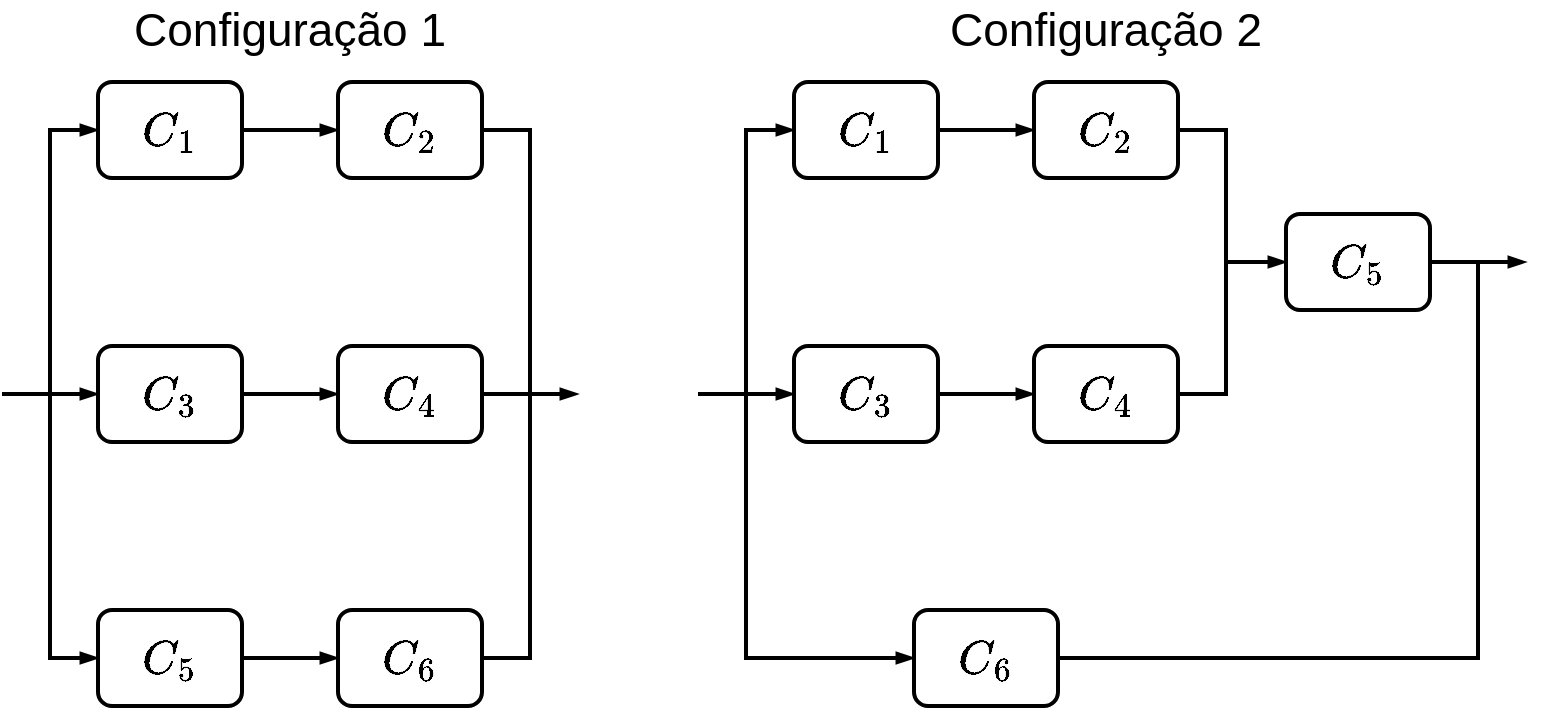 <mxfile version="24.1.0" type="device">
  <diagram name="Página-1" id="E-DP9fMv0TR5NF7smadX">
    <mxGraphModel dx="1137" dy="703" grid="1" gridSize="6" guides="1" tooltips="1" connect="1" arrows="1" fold="1" page="1" pageScale="1" pageWidth="800" pageHeight="370" math="1" shadow="0">
      <root>
        <mxCell id="0" />
        <mxCell id="1" parent="0" />
        <mxCell id="nzwVmrnAYrdhUjV9zSF1-1" value="\(C_1\)" style="rounded=1;whiteSpace=wrap;html=1;absoluteArcSize=1;arcSize=14;strokeWidth=2;fontSize=20;" vertex="1" parent="1">
          <mxGeometry x="66" y="48" width="72" height="48" as="geometry" />
        </mxCell>
        <mxCell id="nzwVmrnAYrdhUjV9zSF1-8" value="\(C_2\)" style="rounded=1;whiteSpace=wrap;html=1;absoluteArcSize=1;arcSize=14;strokeWidth=2;fontSize=20;" vertex="1" parent="1">
          <mxGeometry x="186" y="48" width="72" height="48" as="geometry" />
        </mxCell>
        <mxCell id="nzwVmrnAYrdhUjV9zSF1-9" value="\(C_3\)" style="rounded=1;whiteSpace=wrap;html=1;absoluteArcSize=1;arcSize=14;strokeWidth=2;fontSize=20;" vertex="1" parent="1">
          <mxGeometry x="66" y="180" width="72" height="48" as="geometry" />
        </mxCell>
        <mxCell id="nzwVmrnAYrdhUjV9zSF1-10" value="\(C_4\)" style="rounded=1;whiteSpace=wrap;html=1;absoluteArcSize=1;arcSize=14;strokeWidth=2;fontSize=20;" vertex="1" parent="1">
          <mxGeometry x="186" y="180" width="72" height="48" as="geometry" />
        </mxCell>
        <mxCell id="nzwVmrnAYrdhUjV9zSF1-11" value="\(C_5\)" style="rounded=1;whiteSpace=wrap;html=1;absoluteArcSize=1;arcSize=14;strokeWidth=2;fontSize=20;" vertex="1" parent="1">
          <mxGeometry x="66" y="312" width="72" height="48" as="geometry" />
        </mxCell>
        <mxCell id="nzwVmrnAYrdhUjV9zSF1-12" value="\(C_6\)" style="rounded=1;whiteSpace=wrap;html=1;absoluteArcSize=1;arcSize=14;strokeWidth=2;fontSize=20;" vertex="1" parent="1">
          <mxGeometry x="186" y="312" width="72" height="48" as="geometry" />
        </mxCell>
        <mxCell id="nzwVmrnAYrdhUjV9zSF1-14" value="" style="endArrow=none;html=1;rounded=0;strokeWidth=2;" edge="1" parent="1">
          <mxGeometry width="50" height="50" relative="1" as="geometry">
            <mxPoint x="18" y="204" as="sourcePoint" />
            <mxPoint x="42" y="204" as="targetPoint" />
          </mxGeometry>
        </mxCell>
        <mxCell id="nzwVmrnAYrdhUjV9zSF1-15" value="" style="endArrow=none;html=1;rounded=0;strokeWidth=2;" edge="1" parent="1">
          <mxGeometry width="50" height="50" relative="1" as="geometry">
            <mxPoint x="42" y="72" as="sourcePoint" />
            <mxPoint x="42" y="336" as="targetPoint" />
          </mxGeometry>
        </mxCell>
        <mxCell id="nzwVmrnAYrdhUjV9zSF1-16" value="" style="endArrow=blockThin;html=1;rounded=0;strokeWidth=2;endFill=1;endSize=4;" edge="1" parent="1">
          <mxGeometry width="50" height="50" relative="1" as="geometry">
            <mxPoint x="41" y="72" as="sourcePoint" />
            <mxPoint x="66" y="72" as="targetPoint" />
          </mxGeometry>
        </mxCell>
        <mxCell id="nzwVmrnAYrdhUjV9zSF1-17" value="" style="endArrow=blockThin;html=1;rounded=0;strokeWidth=2;endFill=1;endSize=4;" edge="1" parent="1">
          <mxGeometry width="50" height="50" relative="1" as="geometry">
            <mxPoint x="42" y="204" as="sourcePoint" />
            <mxPoint x="66" y="204" as="targetPoint" />
          </mxGeometry>
        </mxCell>
        <mxCell id="nzwVmrnAYrdhUjV9zSF1-18" value="" style="endArrow=blockThin;html=1;rounded=0;strokeWidth=2;endFill=1;endSize=4;" edge="1" parent="1">
          <mxGeometry width="50" height="50" relative="1" as="geometry">
            <mxPoint x="41" y="336" as="sourcePoint" />
            <mxPoint x="66" y="336" as="targetPoint" />
          </mxGeometry>
        </mxCell>
        <mxCell id="nzwVmrnAYrdhUjV9zSF1-19" value="" style="endArrow=blockThin;html=1;rounded=0;strokeWidth=2;endFill=1;endSize=4;entryX=0;entryY=0.5;entryDx=0;entryDy=0;" edge="1" parent="1" target="nzwVmrnAYrdhUjV9zSF1-10">
          <mxGeometry width="50" height="50" relative="1" as="geometry">
            <mxPoint x="138" y="204" as="sourcePoint" />
            <mxPoint x="162" y="204" as="targetPoint" />
          </mxGeometry>
        </mxCell>
        <mxCell id="nzwVmrnAYrdhUjV9zSF1-20" value="" style="endArrow=blockThin;html=1;rounded=0;strokeWidth=2;endFill=1;endSize=4;entryX=0;entryY=0.5;entryDx=0;entryDy=0;" edge="1" parent="1" target="nzwVmrnAYrdhUjV9zSF1-12">
          <mxGeometry width="50" height="50" relative="1" as="geometry">
            <mxPoint x="138" y="336" as="sourcePoint" />
            <mxPoint x="198" y="336" as="targetPoint" />
          </mxGeometry>
        </mxCell>
        <mxCell id="nzwVmrnAYrdhUjV9zSF1-21" value="" style="endArrow=blockThin;html=1;rounded=0;strokeWidth=2;endFill=1;endSize=4;" edge="1" parent="1">
          <mxGeometry width="50" height="50" relative="1" as="geometry">
            <mxPoint x="138" y="72" as="sourcePoint" />
            <mxPoint x="186" y="72" as="targetPoint" />
          </mxGeometry>
        </mxCell>
        <mxCell id="nzwVmrnAYrdhUjV9zSF1-22" value="" style="endArrow=none;html=1;rounded=0;strokeWidth=2;" edge="1" parent="1">
          <mxGeometry width="50" height="50" relative="1" as="geometry">
            <mxPoint x="282" y="72" as="sourcePoint" />
            <mxPoint x="282" y="336" as="targetPoint" />
          </mxGeometry>
        </mxCell>
        <mxCell id="nzwVmrnAYrdhUjV9zSF1-25" value="" style="endArrow=none;html=1;rounded=0;strokeWidth=2;" edge="1" parent="1">
          <mxGeometry width="50" height="50" relative="1" as="geometry">
            <mxPoint x="258" y="204" as="sourcePoint" />
            <mxPoint x="282" y="204" as="targetPoint" />
          </mxGeometry>
        </mxCell>
        <mxCell id="nzwVmrnAYrdhUjV9zSF1-26" value="" style="endArrow=none;html=1;rounded=0;strokeWidth=2;" edge="1" parent="1">
          <mxGeometry width="50" height="50" relative="1" as="geometry">
            <mxPoint x="258" y="336" as="sourcePoint" />
            <mxPoint x="283" y="336" as="targetPoint" />
          </mxGeometry>
        </mxCell>
        <mxCell id="nzwVmrnAYrdhUjV9zSF1-27" value="" style="endArrow=none;html=1;rounded=0;strokeWidth=2;" edge="1" parent="1">
          <mxGeometry width="50" height="50" relative="1" as="geometry">
            <mxPoint x="258" y="72" as="sourcePoint" />
            <mxPoint x="283" y="72" as="targetPoint" />
          </mxGeometry>
        </mxCell>
        <mxCell id="nzwVmrnAYrdhUjV9zSF1-28" value="" style="endArrow=blockThin;html=1;rounded=0;strokeWidth=2;endFill=1;endSize=4;" edge="1" parent="1">
          <mxGeometry width="50" height="50" relative="1" as="geometry">
            <mxPoint x="281" y="204" as="sourcePoint" />
            <mxPoint x="306" y="204" as="targetPoint" />
          </mxGeometry>
        </mxCell>
        <mxCell id="nzwVmrnAYrdhUjV9zSF1-29" value="\(C_1\)" style="rounded=1;whiteSpace=wrap;html=1;absoluteArcSize=1;arcSize=14;strokeWidth=2;fontSize=20;" vertex="1" parent="1">
          <mxGeometry x="414" y="48" width="72" height="48" as="geometry" />
        </mxCell>
        <mxCell id="nzwVmrnAYrdhUjV9zSF1-30" value="\(C_2\)" style="rounded=1;whiteSpace=wrap;html=1;absoluteArcSize=1;arcSize=14;strokeWidth=2;fontSize=20;" vertex="1" parent="1">
          <mxGeometry x="534" y="48" width="72" height="48" as="geometry" />
        </mxCell>
        <mxCell id="nzwVmrnAYrdhUjV9zSF1-31" value="\(C_3\)" style="rounded=1;whiteSpace=wrap;html=1;absoluteArcSize=1;arcSize=14;strokeWidth=2;fontSize=20;" vertex="1" parent="1">
          <mxGeometry x="414" y="180" width="72" height="48" as="geometry" />
        </mxCell>
        <mxCell id="nzwVmrnAYrdhUjV9zSF1-32" value="\(C_4\)" style="rounded=1;whiteSpace=wrap;html=1;absoluteArcSize=1;arcSize=14;strokeWidth=2;fontSize=20;" vertex="1" parent="1">
          <mxGeometry x="534" y="180" width="72" height="48" as="geometry" />
        </mxCell>
        <mxCell id="nzwVmrnAYrdhUjV9zSF1-33" value="\(C_5\)" style="rounded=1;whiteSpace=wrap;html=1;absoluteArcSize=1;arcSize=14;strokeWidth=2;fontSize=20;" vertex="1" parent="1">
          <mxGeometry x="660" y="114" width="72" height="48" as="geometry" />
        </mxCell>
        <mxCell id="nzwVmrnAYrdhUjV9zSF1-34" value="\(C_6\)" style="rounded=1;whiteSpace=wrap;html=1;absoluteArcSize=1;arcSize=14;strokeWidth=2;fontSize=20;" vertex="1" parent="1">
          <mxGeometry x="474" y="312" width="72" height="48" as="geometry" />
        </mxCell>
        <mxCell id="nzwVmrnAYrdhUjV9zSF1-35" value="" style="endArrow=none;html=1;rounded=0;strokeWidth=2;" edge="1" parent="1">
          <mxGeometry width="50" height="50" relative="1" as="geometry">
            <mxPoint x="366" y="204" as="sourcePoint" />
            <mxPoint x="390" y="204" as="targetPoint" />
          </mxGeometry>
        </mxCell>
        <mxCell id="nzwVmrnAYrdhUjV9zSF1-36" value="" style="endArrow=none;html=1;rounded=0;strokeWidth=2;" edge="1" parent="1">
          <mxGeometry width="50" height="50" relative="1" as="geometry">
            <mxPoint x="390" y="72" as="sourcePoint" />
            <mxPoint x="390" y="336" as="targetPoint" />
          </mxGeometry>
        </mxCell>
        <mxCell id="nzwVmrnAYrdhUjV9zSF1-37" value="" style="endArrow=blockThin;html=1;rounded=0;strokeWidth=2;endFill=1;endSize=4;" edge="1" parent="1">
          <mxGeometry width="50" height="50" relative="1" as="geometry">
            <mxPoint x="389" y="72" as="sourcePoint" />
            <mxPoint x="414" y="72" as="targetPoint" />
          </mxGeometry>
        </mxCell>
        <mxCell id="nzwVmrnAYrdhUjV9zSF1-38" value="" style="endArrow=blockThin;html=1;rounded=0;strokeWidth=2;endFill=1;endSize=4;" edge="1" parent="1">
          <mxGeometry width="50" height="50" relative="1" as="geometry">
            <mxPoint x="390" y="204" as="sourcePoint" />
            <mxPoint x="414" y="204" as="targetPoint" />
          </mxGeometry>
        </mxCell>
        <mxCell id="nzwVmrnAYrdhUjV9zSF1-39" value="" style="endArrow=blockThin;html=1;rounded=0;strokeWidth=2;endFill=1;endSize=4;entryX=0;entryY=0.5;entryDx=0;entryDy=0;" edge="1" parent="1" target="nzwVmrnAYrdhUjV9zSF1-34">
          <mxGeometry width="50" height="50" relative="1" as="geometry">
            <mxPoint x="389" y="336" as="sourcePoint" />
            <mxPoint x="414" y="336" as="targetPoint" />
          </mxGeometry>
        </mxCell>
        <mxCell id="nzwVmrnAYrdhUjV9zSF1-40" value="" style="endArrow=blockThin;html=1;rounded=0;strokeWidth=2;endFill=1;endSize=4;entryX=0;entryY=0.5;entryDx=0;entryDy=0;" edge="1" parent="1" target="nzwVmrnAYrdhUjV9zSF1-32">
          <mxGeometry width="50" height="50" relative="1" as="geometry">
            <mxPoint x="486" y="204" as="sourcePoint" />
            <mxPoint x="510" y="204" as="targetPoint" />
          </mxGeometry>
        </mxCell>
        <mxCell id="nzwVmrnAYrdhUjV9zSF1-42" value="" style="endArrow=blockThin;html=1;rounded=0;strokeWidth=2;endFill=1;endSize=4;" edge="1" parent="1">
          <mxGeometry width="50" height="50" relative="1" as="geometry">
            <mxPoint x="486" y="72" as="sourcePoint" />
            <mxPoint x="534" y="72" as="targetPoint" />
          </mxGeometry>
        </mxCell>
        <mxCell id="nzwVmrnAYrdhUjV9zSF1-43" value="" style="endArrow=none;html=1;rounded=0;strokeWidth=2;" edge="1" parent="1">
          <mxGeometry width="50" height="50" relative="1" as="geometry">
            <mxPoint x="630" y="72" as="sourcePoint" />
            <mxPoint x="630" y="205" as="targetPoint" />
          </mxGeometry>
        </mxCell>
        <mxCell id="nzwVmrnAYrdhUjV9zSF1-44" value="" style="endArrow=none;html=1;rounded=0;strokeWidth=2;" edge="1" parent="1">
          <mxGeometry width="50" height="50" relative="1" as="geometry">
            <mxPoint x="606" y="204" as="sourcePoint" />
            <mxPoint x="630" y="204" as="targetPoint" />
          </mxGeometry>
        </mxCell>
        <mxCell id="nzwVmrnAYrdhUjV9zSF1-45" value="" style="endArrow=none;html=1;rounded=0;strokeWidth=2;exitX=1;exitY=0.5;exitDx=0;exitDy=0;" edge="1" parent="1" source="nzwVmrnAYrdhUjV9zSF1-34">
          <mxGeometry width="50" height="50" relative="1" as="geometry">
            <mxPoint x="606" y="336" as="sourcePoint" />
            <mxPoint x="756" y="336" as="targetPoint" />
          </mxGeometry>
        </mxCell>
        <mxCell id="nzwVmrnAYrdhUjV9zSF1-46" value="" style="endArrow=none;html=1;rounded=0;strokeWidth=2;" edge="1" parent="1">
          <mxGeometry width="50" height="50" relative="1" as="geometry">
            <mxPoint x="606" y="72" as="sourcePoint" />
            <mxPoint x="631" y="72" as="targetPoint" />
          </mxGeometry>
        </mxCell>
        <mxCell id="nzwVmrnAYrdhUjV9zSF1-48" value="" style="endArrow=none;html=1;rounded=0;strokeWidth=2;" edge="1" parent="1">
          <mxGeometry width="50" height="50" relative="1" as="geometry">
            <mxPoint x="756" y="138" as="sourcePoint" />
            <mxPoint x="756" y="337" as="targetPoint" />
          </mxGeometry>
        </mxCell>
        <mxCell id="nzwVmrnAYrdhUjV9zSF1-49" value="" style="endArrow=blockThin;html=1;rounded=0;strokeWidth=2;endFill=1;endSize=4;entryX=0;entryY=0.5;entryDx=0;entryDy=0;" edge="1" parent="1" target="nzwVmrnAYrdhUjV9zSF1-33">
          <mxGeometry width="50" height="50" relative="1" as="geometry">
            <mxPoint x="630" y="138" as="sourcePoint" />
            <mxPoint x="660" y="138" as="targetPoint" />
          </mxGeometry>
        </mxCell>
        <mxCell id="nzwVmrnAYrdhUjV9zSF1-50" value="" style="endArrow=blockThin;html=1;rounded=0;strokeWidth=2;endFill=1;endSize=4;entryX=0;entryY=0.5;entryDx=0;entryDy=0;" edge="1" parent="1">
          <mxGeometry width="50" height="50" relative="1" as="geometry">
            <mxPoint x="732" y="138" as="sourcePoint" />
            <mxPoint x="780" y="138" as="targetPoint" />
          </mxGeometry>
        </mxCell>
        <mxCell id="nzwVmrnAYrdhUjV9zSF1-51" value="Configuração 1" style="text;html=1;align=center;verticalAlign=middle;whiteSpace=wrap;rounded=0;fontSize=23;" vertex="1" parent="1">
          <mxGeometry x="60" y="7" width="204" height="30" as="geometry" />
        </mxCell>
        <mxCell id="nzwVmrnAYrdhUjV9zSF1-52" value="Configuração 2" style="text;html=1;align=center;verticalAlign=middle;whiteSpace=wrap;rounded=0;fontSize=23;" vertex="1" parent="1">
          <mxGeometry x="468" y="7" width="204" height="30" as="geometry" />
        </mxCell>
      </root>
    </mxGraphModel>
  </diagram>
</mxfile>
